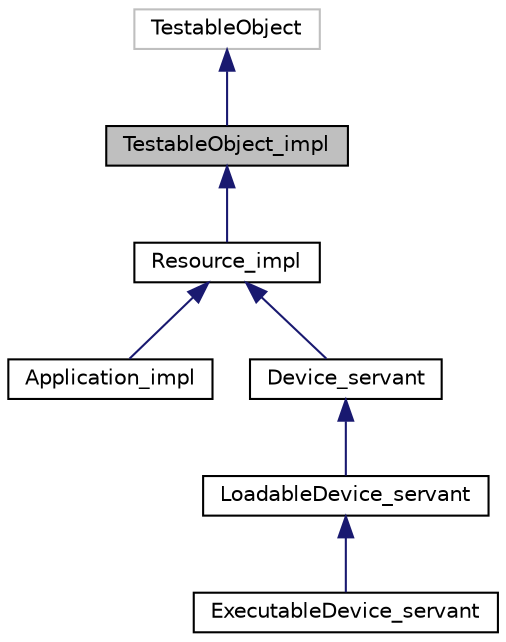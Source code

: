 digraph "TestableObject_impl"
{
 // INTERACTIVE_SVG=YES
  edge [fontname="Helvetica",fontsize="10",labelfontname="Helvetica",labelfontsize="10"];
  node [fontname="Helvetica",fontsize="10",shape=record];
  Node1 [label="TestableObject_impl",height=0.2,width=0.4,color="black", fillcolor="grey75", style="filled", fontcolor="black"];
  Node2 -> Node1 [dir="back",color="midnightblue",fontsize="10",style="solid",fontname="Helvetica"];
  Node2 [label="TestableObject",height=0.2,width=0.4,color="grey75", fillcolor="white", style="filled"];
  Node1 -> Node3 [dir="back",color="midnightblue",fontsize="10",style="solid",fontname="Helvetica"];
  Node3 [label="Resource_impl",height=0.2,width=0.4,color="black", fillcolor="white", style="filled",URL="$class_resource__impl.html",tooltip="The Resource interface provides a common API for the control and configuration of a software componen..."];
  Node3 -> Node4 [dir="back",color="midnightblue",fontsize="10",style="solid",fontname="Helvetica"];
  Node4 [label="Application_impl",height=0.2,width=0.4,color="black", fillcolor="white", style="filled",URL="$class_application__impl.html",tooltip="The Application class provides the interface for the control, configuration, and status of an instant..."];
  Node3 -> Node5 [dir="back",color="midnightblue",fontsize="10",style="solid",fontname="Helvetica"];
  Node5 [label="Device_servant",height=0.2,width=0.4,color="black", fillcolor="white", style="filled",URL="$class_device__servant.html",tooltip="A device is a type of resource and has all the requirements associated with the Resource interface..."];
  Node5 -> Node6 [dir="back",color="midnightblue",fontsize="10",style="solid",fontname="Helvetica"];
  Node6 [label="LoadableDevice_servant",height=0.2,width=0.4,color="black", fillcolor="white", style="filled",URL="$class_loadable_device__servant.html",tooltip="This interface extends the Device interface by adding software loading and unloading behavior to a de..."];
  Node6 -> Node7 [dir="back",color="midnightblue",fontsize="10",style="solid",fontname="Helvetica"];
  Node7 [label="ExecutableDevice_servant",height=0.2,width=0.4,color="black", fillcolor="white", style="filled",URL="$class_executable_device__servant.html",tooltip="This interface extends the LoadableDevice interface by adding execute and terminate behavior to a dev..."];
}
